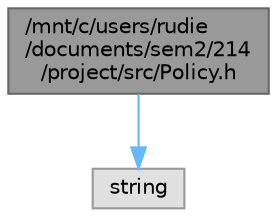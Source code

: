 digraph "/mnt/c/users/rudie/documents/sem2/214/project/src/Policy.h"
{
 // LATEX_PDF_SIZE
  bgcolor="transparent";
  edge [fontname=Helvetica,fontsize=10,labelfontname=Helvetica,labelfontsize=10];
  node [fontname=Helvetica,fontsize=10,shape=box,height=0.2,width=0.4];
  Node1 [id="Node000001",label="/mnt/c/users/rudie\l/documents/sem2/214\l/project/src/Policy.h",height=0.2,width=0.4,color="gray40", fillcolor="grey60", style="filled", fontcolor="black",tooltip="Definition of the Policy class."];
  Node1 -> Node2 [id="edge2_Node000001_Node000002",color="steelblue1",style="solid",tooltip=" "];
  Node2 [id="Node000002",label="string",height=0.2,width=0.4,color="grey60", fillcolor="#E0E0E0", style="filled",tooltip=" "];
}
